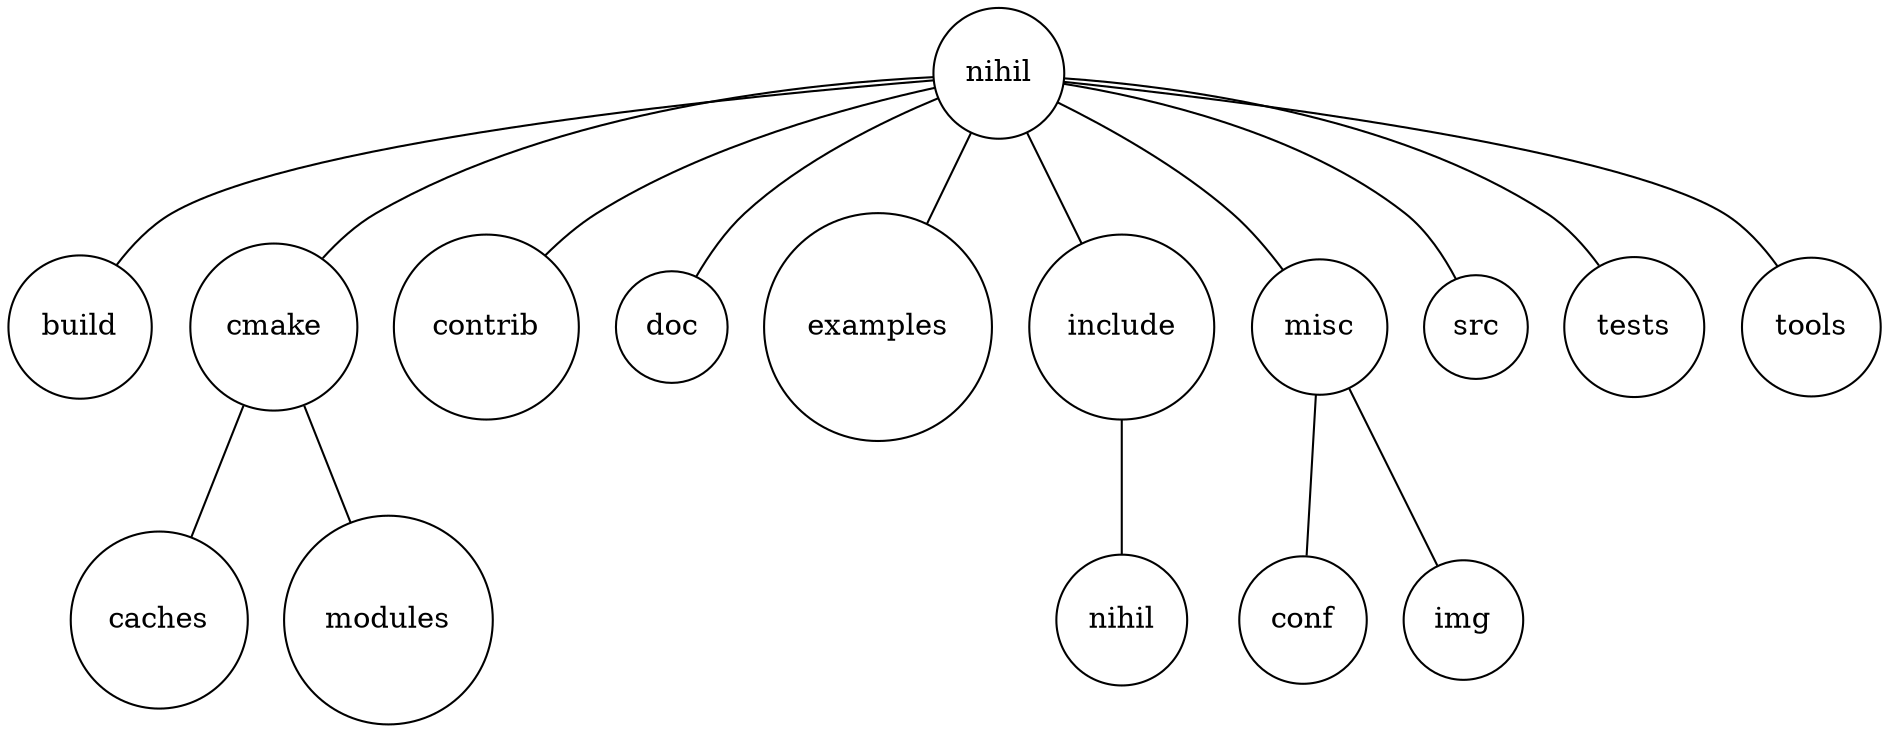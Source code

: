 graph {
    /* Level 1 Vertexes */
    root[label="nihil", shape="circle"];
    build[shape="circle"];
    cmake[shape="circle"];
    contrib[shape="circle"];
    doc[shape="circle"];
    examples[shape="circle"];
    include[shape="circle"];
    misc[shape="circle"];
    src[shape="circle"];
    tests[shape="circle"];
    tools[shape="circle"];

    /* Level 1 Edges */
    root -- build;
    root -- cmake;
    root -- contrib;
    root -- doc;
    root -- examples;
    root -- include;
    root -- misc;
    root -- src;
    root -- tests;
    root -- tools;

    /* Level 2 Vertexes */
    caches[shape="circle"];
    conf[shape="circle"];
    header[label="nihil", shape="circle"];
    img[shape="circle"];
    modules[shape="circle"];

    /* Level 2 Edges */
    cmake -- caches;
    cmake -- modules;
    include -- header;
    misc -- conf;
    misc -- img;
}

